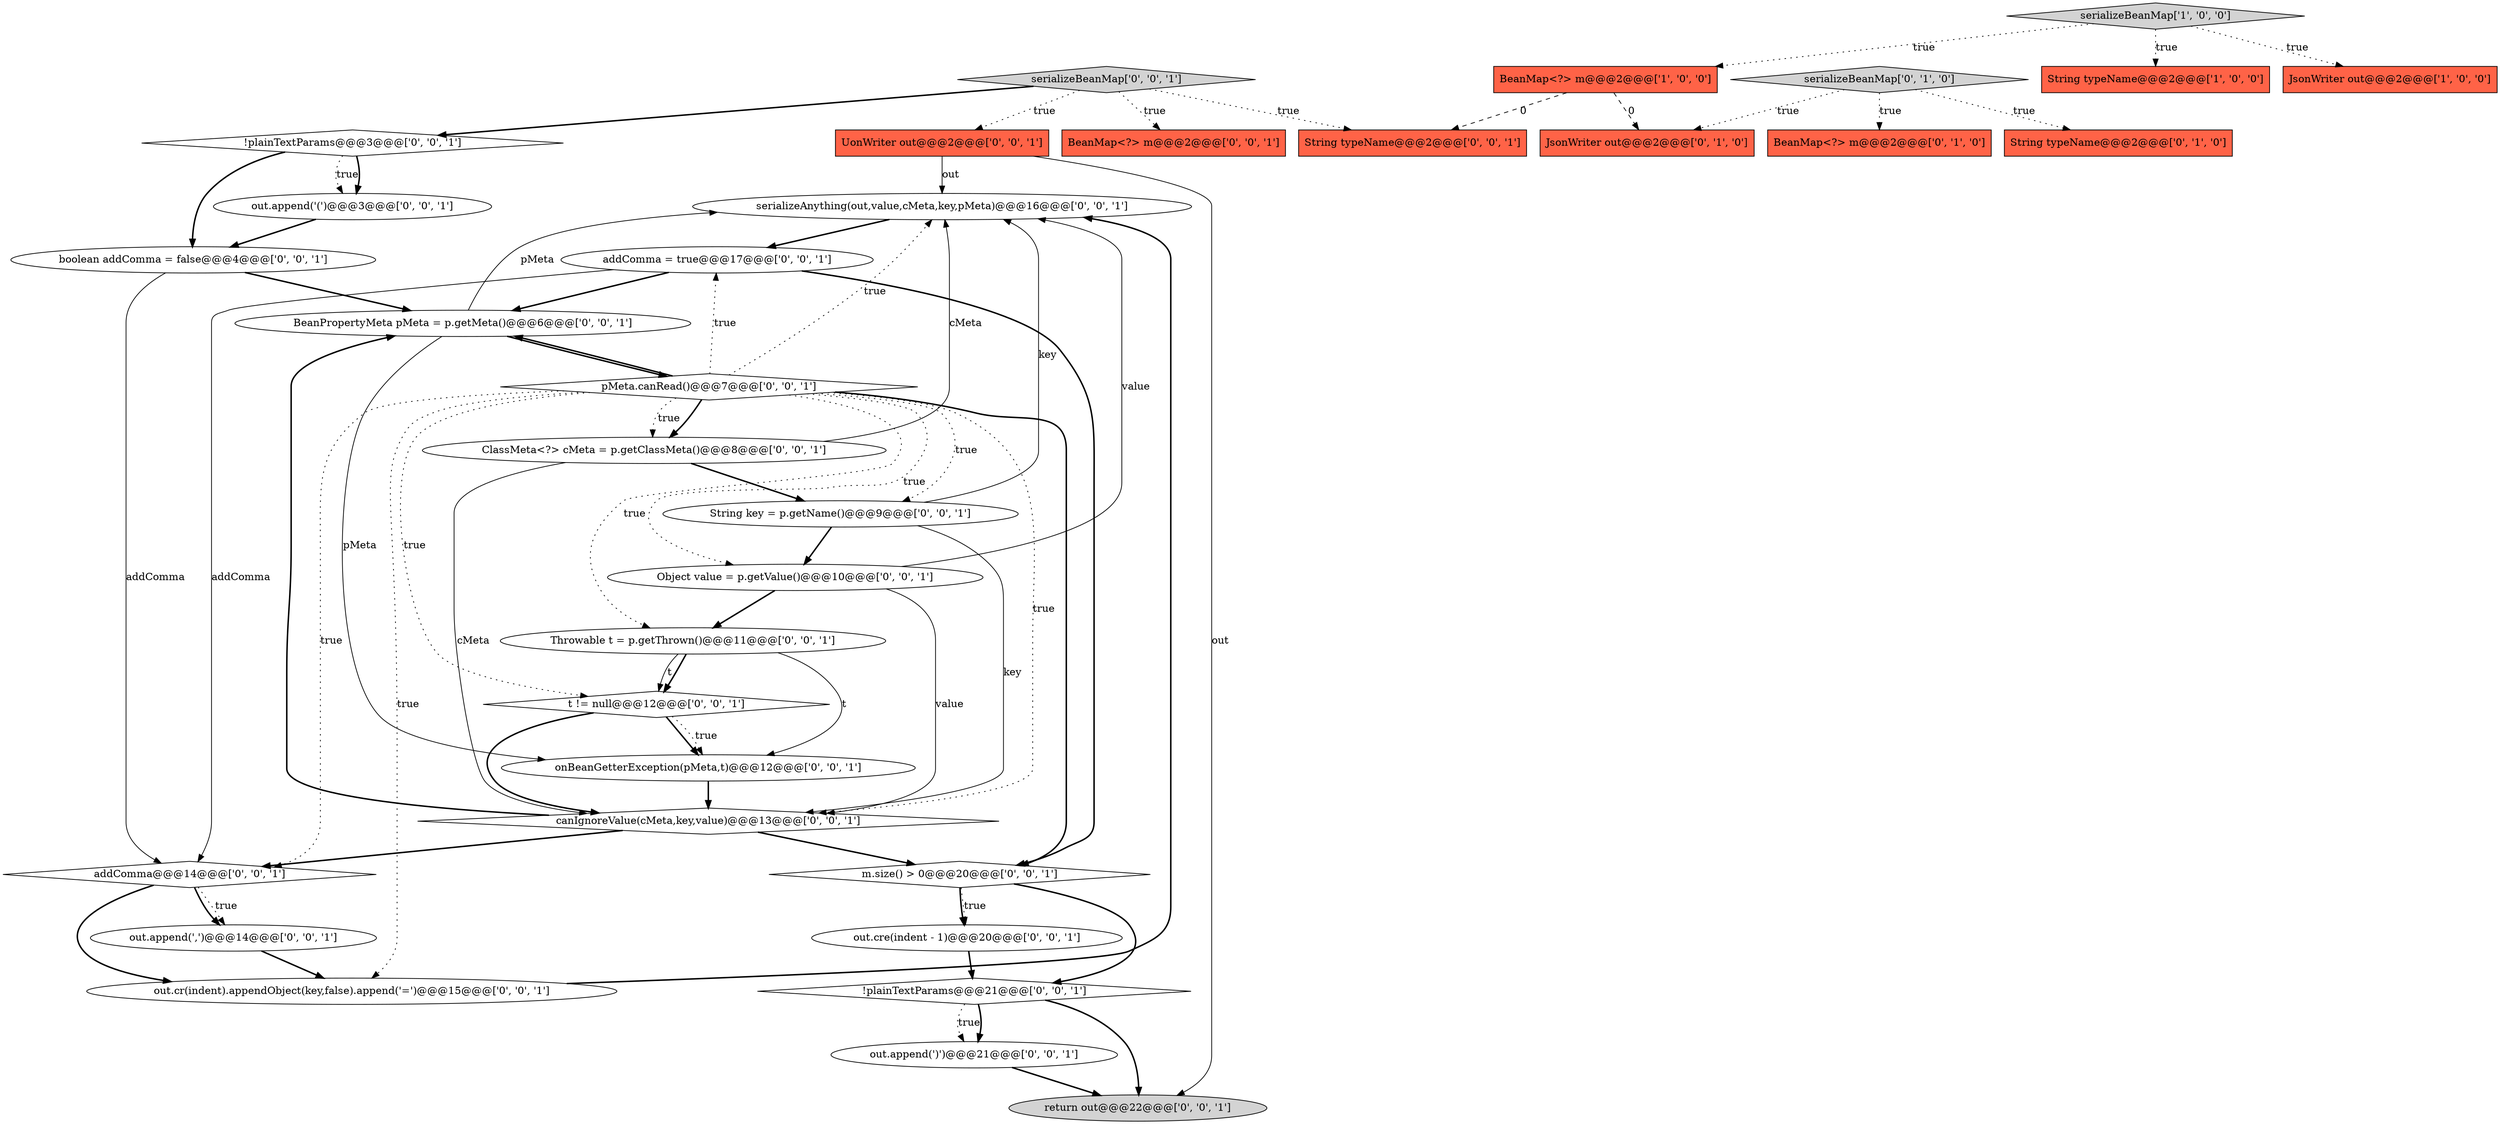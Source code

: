 digraph {
19 [style = filled, label = "m.size() > 0@@@20@@@['0', '0', '1']", fillcolor = white, shape = diamond image = "AAA0AAABBB3BBB"];
9 [style = filled, label = "addComma = true@@@17@@@['0', '0', '1']", fillcolor = white, shape = ellipse image = "AAA0AAABBB3BBB"];
8 [style = filled, label = "out.cr(indent).appendObject(key,false).append('=')@@@15@@@['0', '0', '1']", fillcolor = white, shape = ellipse image = "AAA0AAABBB3BBB"];
28 [style = filled, label = "return out@@@22@@@['0', '0', '1']", fillcolor = lightgray, shape = ellipse image = "AAA0AAABBB3BBB"];
2 [style = filled, label = "BeanMap<?> m@@@2@@@['1', '0', '0']", fillcolor = tomato, shape = box image = "AAA1AAABBB1BBB"];
3 [style = filled, label = "serializeBeanMap['1', '0', '0']", fillcolor = lightgray, shape = diamond image = "AAA0AAABBB1BBB"];
12 [style = filled, label = "String key = p.getName()@@@9@@@['0', '0', '1']", fillcolor = white, shape = ellipse image = "AAA0AAABBB3BBB"];
17 [style = filled, label = "Object value = p.getValue()@@@10@@@['0', '0', '1']", fillcolor = white, shape = ellipse image = "AAA0AAABBB3BBB"];
30 [style = filled, label = "onBeanGetterException(pMeta,t)@@@12@@@['0', '0', '1']", fillcolor = white, shape = ellipse image = "AAA0AAABBB3BBB"];
4 [style = filled, label = "serializeBeanMap['0', '1', '0']", fillcolor = lightgray, shape = diamond image = "AAA0AAABBB2BBB"];
11 [style = filled, label = "boolean addComma = false@@@4@@@['0', '0', '1']", fillcolor = white, shape = ellipse image = "AAA0AAABBB3BBB"];
13 [style = filled, label = "serializeBeanMap['0', '0', '1']", fillcolor = lightgray, shape = diamond image = "AAA0AAABBB3BBB"];
21 [style = filled, label = "addComma@@@14@@@['0', '0', '1']", fillcolor = white, shape = diamond image = "AAA0AAABBB3BBB"];
1 [style = filled, label = "String typeName@@@2@@@['1', '0', '0']", fillcolor = tomato, shape = box image = "AAA0AAABBB1BBB"];
5 [style = filled, label = "BeanMap<?> m@@@2@@@['0', '1', '0']", fillcolor = tomato, shape = box image = "AAA0AAABBB2BBB"];
32 [style = filled, label = "serializeAnything(out,value,cMeta,key,pMeta)@@@16@@@['0', '0', '1']", fillcolor = white, shape = ellipse image = "AAA0AAABBB3BBB"];
10 [style = filled, label = "UonWriter out@@@2@@@['0', '0', '1']", fillcolor = tomato, shape = box image = "AAA0AAABBB3BBB"];
26 [style = filled, label = "BeanPropertyMeta pMeta = p.getMeta()@@@6@@@['0', '0', '1']", fillcolor = white, shape = ellipse image = "AAA0AAABBB3BBB"];
6 [style = filled, label = "String typeName@@@2@@@['0', '1', '0']", fillcolor = tomato, shape = box image = "AAA0AAABBB2BBB"];
20 [style = filled, label = "String typeName@@@2@@@['0', '0', '1']", fillcolor = tomato, shape = box image = "AAA0AAABBB3BBB"];
16 [style = filled, label = "out.append('(')@@@3@@@['0', '0', '1']", fillcolor = white, shape = ellipse image = "AAA0AAABBB3BBB"];
23 [style = filled, label = "!plainTextParams@@@3@@@['0', '0', '1']", fillcolor = white, shape = diamond image = "AAA0AAABBB3BBB"];
22 [style = filled, label = "Throwable t = p.getThrown()@@@11@@@['0', '0', '1']", fillcolor = white, shape = ellipse image = "AAA0AAABBB3BBB"];
25 [style = filled, label = "out.append(')')@@@21@@@['0', '0', '1']", fillcolor = white, shape = ellipse image = "AAA0AAABBB3BBB"];
24 [style = filled, label = "out.cre(indent - 1)@@@20@@@['0', '0', '1']", fillcolor = white, shape = ellipse image = "AAA0AAABBB3BBB"];
31 [style = filled, label = "canIgnoreValue(cMeta,key,value)@@@13@@@['0', '0', '1']", fillcolor = white, shape = diamond image = "AAA0AAABBB3BBB"];
7 [style = filled, label = "JsonWriter out@@@2@@@['0', '1', '0']", fillcolor = tomato, shape = box image = "AAA1AAABBB2BBB"];
27 [style = filled, label = "out.append(',')@@@14@@@['0', '0', '1']", fillcolor = white, shape = ellipse image = "AAA0AAABBB3BBB"];
0 [style = filled, label = "JsonWriter out@@@2@@@['1', '0', '0']", fillcolor = tomato, shape = box image = "AAA0AAABBB1BBB"];
14 [style = filled, label = "pMeta.canRead()@@@7@@@['0', '0', '1']", fillcolor = white, shape = diamond image = "AAA0AAABBB3BBB"];
15 [style = filled, label = "BeanMap<?> m@@@2@@@['0', '0', '1']", fillcolor = tomato, shape = box image = "AAA0AAABBB3BBB"];
18 [style = filled, label = "t != null@@@12@@@['0', '0', '1']", fillcolor = white, shape = diamond image = "AAA0AAABBB3BBB"];
29 [style = filled, label = "ClassMeta<?> cMeta = p.getClassMeta()@@@8@@@['0', '0', '1']", fillcolor = white, shape = ellipse image = "AAA0AAABBB3BBB"];
33 [style = filled, label = "!plainTextParams@@@21@@@['0', '0', '1']", fillcolor = white, shape = diamond image = "AAA0AAABBB3BBB"];
4->6 [style = dotted, label="true"];
23->16 [style = dotted, label="true"];
12->32 [style = solid, label="key"];
4->5 [style = dotted, label="true"];
18->31 [style = bold, label=""];
19->33 [style = bold, label=""];
14->32 [style = dotted, label="true"];
23->16 [style = bold, label=""];
25->28 [style = bold, label=""];
29->31 [style = solid, label="cMeta"];
16->11 [style = bold, label=""];
2->20 [style = dashed, label="0"];
14->12 [style = dotted, label="true"];
8->32 [style = bold, label=""];
21->27 [style = bold, label=""];
12->31 [style = solid, label="key"];
17->31 [style = solid, label="value"];
13->20 [style = dotted, label="true"];
33->28 [style = bold, label=""];
12->17 [style = bold, label=""];
22->18 [style = solid, label="t"];
26->14 [style = bold, label=""];
21->8 [style = bold, label=""];
4->7 [style = dotted, label="true"];
21->27 [style = dotted, label="true"];
18->30 [style = bold, label=""];
14->22 [style = dotted, label="true"];
22->30 [style = solid, label="t"];
14->19 [style = bold, label=""];
31->21 [style = bold, label=""];
10->32 [style = solid, label="out"];
19->24 [style = dotted, label="true"];
17->22 [style = bold, label=""];
13->10 [style = dotted, label="true"];
10->28 [style = solid, label="out"];
2->7 [style = dashed, label="0"];
19->24 [style = bold, label=""];
9->26 [style = bold, label=""];
14->26 [style = bold, label=""];
14->17 [style = dotted, label="true"];
32->9 [style = bold, label=""];
24->33 [style = bold, label=""];
33->25 [style = dotted, label="true"];
31->26 [style = bold, label=""];
9->21 [style = solid, label="addComma"];
14->21 [style = dotted, label="true"];
29->12 [style = bold, label=""];
22->18 [style = bold, label=""];
26->32 [style = solid, label="pMeta"];
33->25 [style = bold, label=""];
30->31 [style = bold, label=""];
26->30 [style = solid, label="pMeta"];
3->0 [style = dotted, label="true"];
14->8 [style = dotted, label="true"];
14->29 [style = bold, label=""];
13->23 [style = bold, label=""];
14->29 [style = dotted, label="true"];
9->19 [style = bold, label=""];
14->31 [style = dotted, label="true"];
29->32 [style = solid, label="cMeta"];
13->15 [style = dotted, label="true"];
14->9 [style = dotted, label="true"];
11->21 [style = solid, label="addComma"];
23->11 [style = bold, label=""];
17->32 [style = solid, label="value"];
3->1 [style = dotted, label="true"];
14->18 [style = dotted, label="true"];
31->19 [style = bold, label=""];
27->8 [style = bold, label=""];
3->2 [style = dotted, label="true"];
11->26 [style = bold, label=""];
18->30 [style = dotted, label="true"];
}
